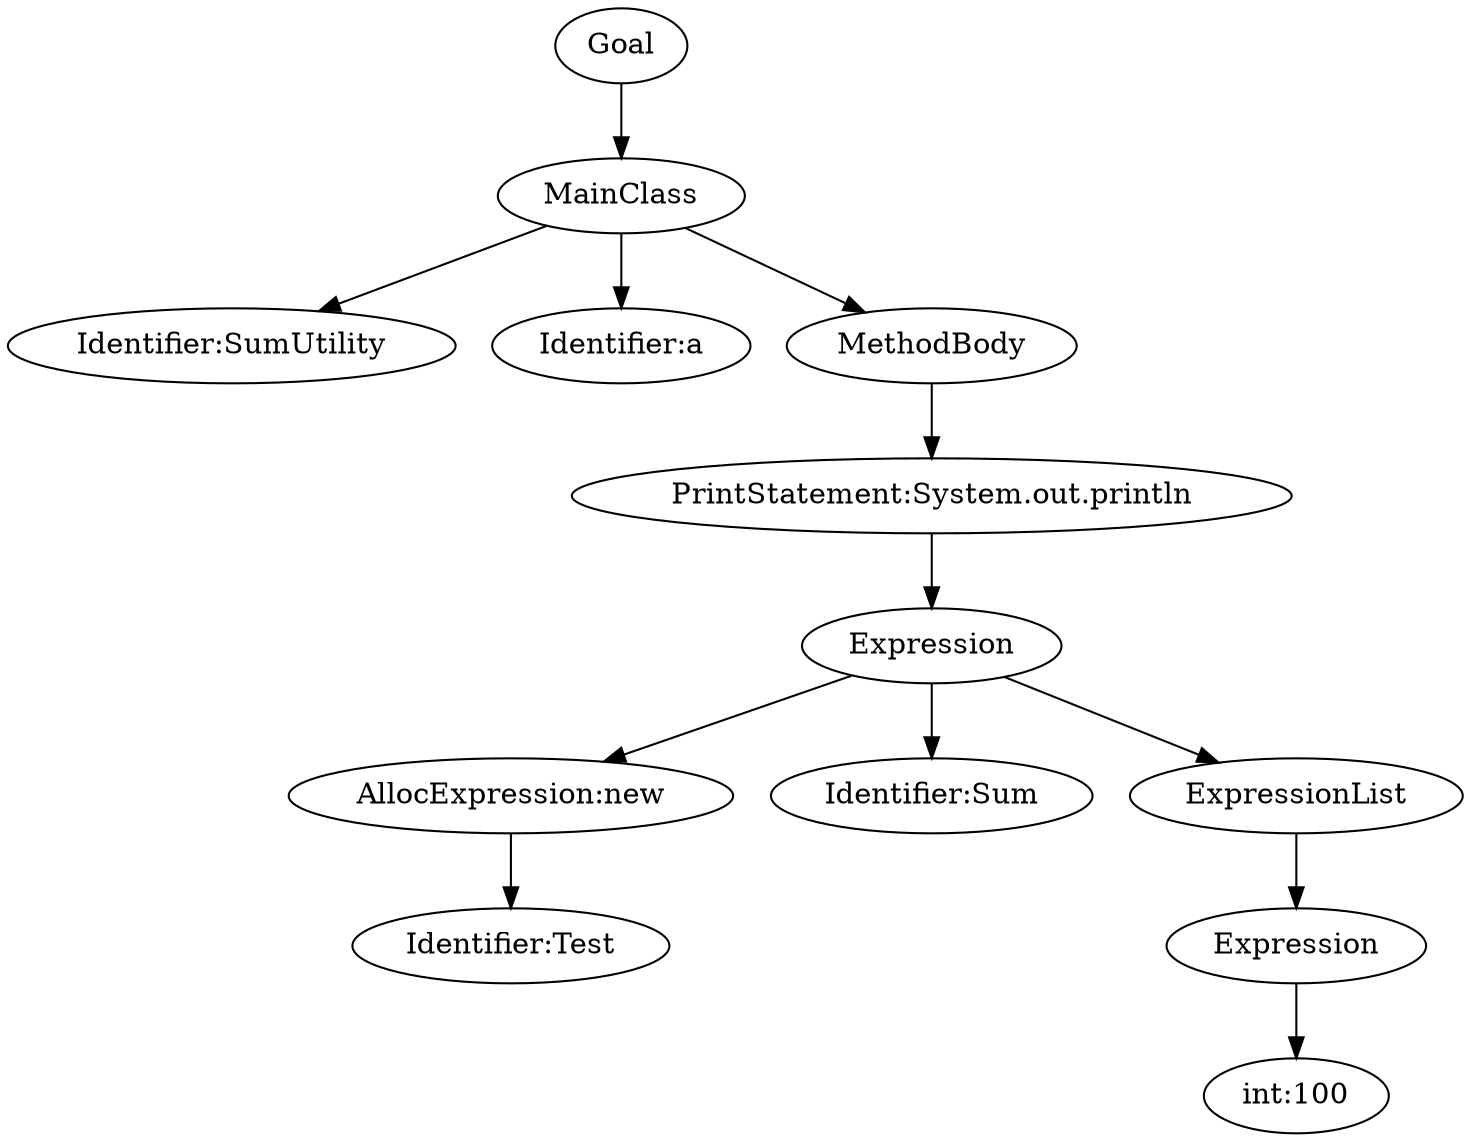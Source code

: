 digraph {
n0 [label="Goal"];
n1 [label="MainClass"];
n2 [label="Identifier:SumUtility"];
n1 -> n2;
n3 [label="Identifier:a"];
n1 -> n3;
n4 [label="MethodBody"];
n5 [label="PrintStatement:System.out.println"];
n6 [label="Expression"];
n7 [label="AllocExpression:new"];
n8 [label="Identifier:Test"];
n7 -> n8;
n6 -> n7;
n9 [label="Identifier:Sum"];
n6 -> n9;
n10 [label="ExpressionList"];
n11 [label="Expression"];
n12 [label="int:100"];
n11 -> n12;
n10 -> n11;
n6 -> n10;
n5 -> n6;
n4 -> n5;
n1 -> n4;
n0 -> n1;
}
